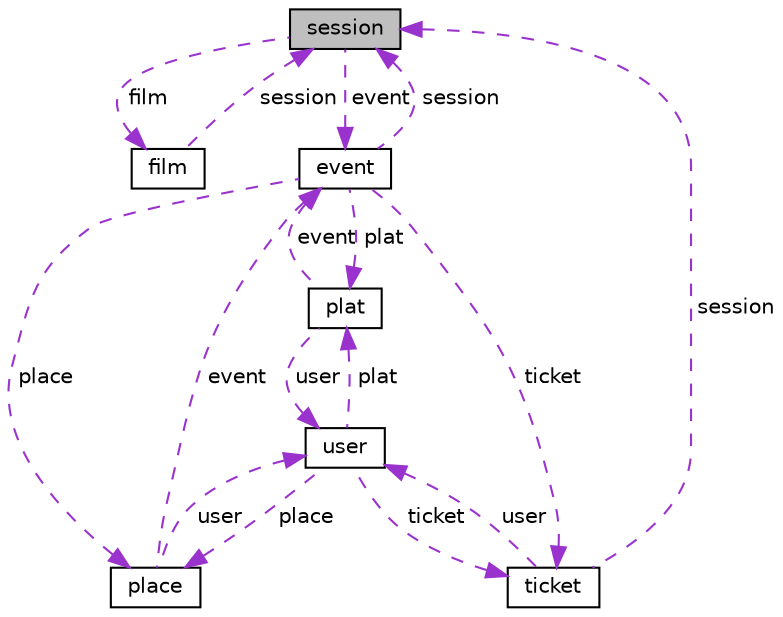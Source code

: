 digraph "session"
{
 // LATEX_PDF_SIZE
  edge [fontname="Helvetica",fontsize="10",labelfontname="Helvetica",labelfontsize="10"];
  node [fontname="Helvetica",fontsize="10",shape=record];
  Node1 [label="session",height=0.2,width=0.4,color="black", fillcolor="grey75", style="filled", fontcolor="black",tooltip=" "];
  Node2 -> Node1 [dir="back",color="darkorchid3",fontsize="10",style="dashed",label=" film" ,fontname="Helvetica"];
  Node2 [label="film",height=0.2,width=0.4,color="black", fillcolor="white", style="filled",URL="$structfilm.html",tooltip=" "];
  Node1 -> Node2 [dir="back",color="darkorchid3",fontsize="10",style="dashed",label=" session" ,fontname="Helvetica"];
  Node3 -> Node1 [dir="back",color="darkorchid3",fontsize="10",style="dashed",label=" event" ,fontname="Helvetica"];
  Node3 [label="event",height=0.2,width=0.4,color="black", fillcolor="white", style="filled",URL="$structevent.html",tooltip=" "];
  Node4 -> Node3 [dir="back",color="darkorchid3",fontsize="10",style="dashed",label=" place" ,fontname="Helvetica"];
  Node4 [label="place",height=0.2,width=0.4,color="black", fillcolor="white", style="filled",URL="$structplace.html",tooltip=" "];
  Node3 -> Node4 [dir="back",color="darkorchid3",fontsize="10",style="dashed",label=" event" ,fontname="Helvetica"];
  Node5 -> Node4 [dir="back",color="darkorchid3",fontsize="10",style="dashed",label=" user" ,fontname="Helvetica"];
  Node5 [label="user",height=0.2,width=0.4,color="black", fillcolor="white", style="filled",URL="$structuser.html",tooltip=" "];
  Node4 -> Node5 [dir="back",color="darkorchid3",fontsize="10",style="dashed",label=" place" ,fontname="Helvetica"];
  Node6 -> Node5 [dir="back",color="darkorchid3",fontsize="10",style="dashed",label=" ticket" ,fontname="Helvetica"];
  Node6 [label="ticket",height=0.2,width=0.4,color="black", fillcolor="white", style="filled",URL="$structticket.html",tooltip=" "];
  Node1 -> Node6 [dir="back",color="darkorchid3",fontsize="10",style="dashed",label=" session" ,fontname="Helvetica"];
  Node5 -> Node6 [dir="back",color="darkorchid3",fontsize="10",style="dashed",label=" user" ,fontname="Helvetica"];
  Node7 -> Node5 [dir="back",color="darkorchid3",fontsize="10",style="dashed",label=" plat" ,fontname="Helvetica"];
  Node7 [label="plat",height=0.2,width=0.4,color="black", fillcolor="white", style="filled",URL="$structplat.html",tooltip=" "];
  Node3 -> Node7 [dir="back",color="darkorchid3",fontsize="10",style="dashed",label=" event" ,fontname="Helvetica"];
  Node5 -> Node7 [dir="back",color="darkorchid3",fontsize="10",style="dashed",label=" user" ,fontname="Helvetica"];
  Node1 -> Node3 [dir="back",color="darkorchid3",fontsize="10",style="dashed",label=" session" ,fontname="Helvetica"];
  Node6 -> Node3 [dir="back",color="darkorchid3",fontsize="10",style="dashed",label=" ticket" ,fontname="Helvetica"];
  Node7 -> Node3 [dir="back",color="darkorchid3",fontsize="10",style="dashed",label=" plat" ,fontname="Helvetica"];
}
